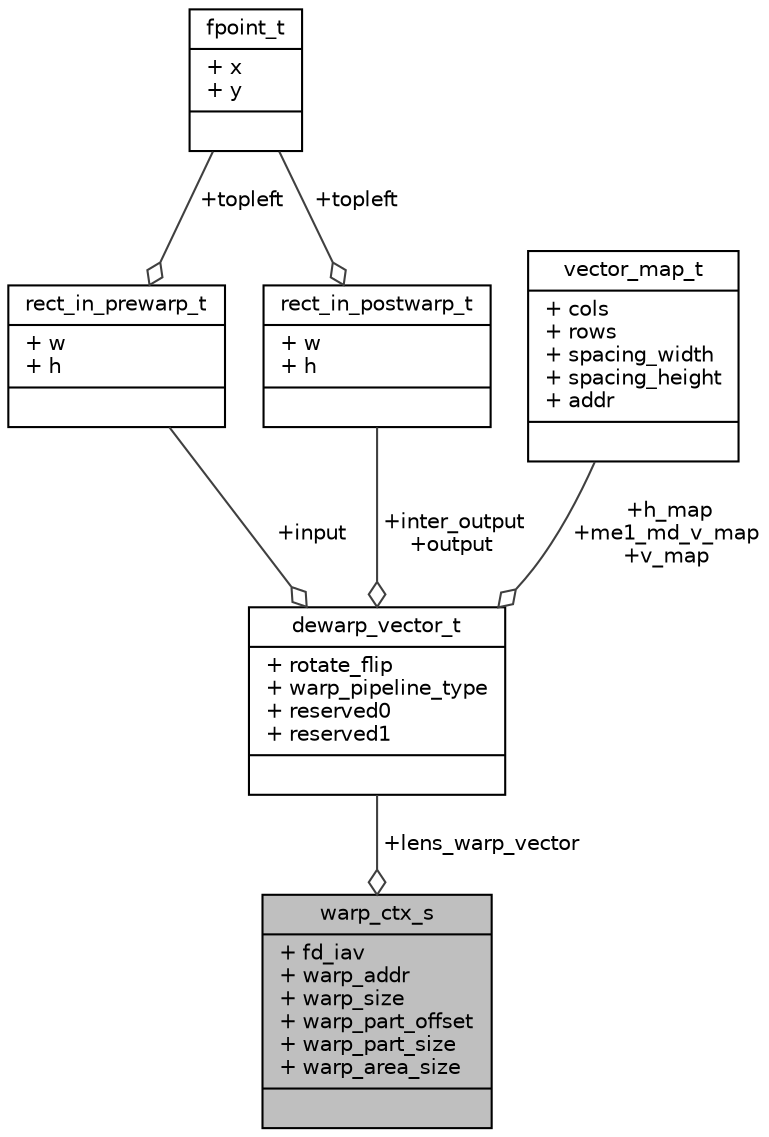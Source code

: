 digraph "warp_ctx_s"
{
 // INTERACTIVE_SVG=YES
 // LATEX_PDF_SIZE
  bgcolor="transparent";
  edge [fontname="Helvetica",fontsize="10",labelfontname="Helvetica",labelfontsize="10"];
  node [fontname="Helvetica",fontsize="10",shape=record];
  Node1 [label="{warp_ctx_s\n|+ fd_iav\l+ warp_addr\l+ warp_size\l+ warp_part_offset\l+ warp_part_size\l+ warp_area_size\l|}",height=0.2,width=0.4,color="black", fillcolor="grey75", style="filled", fontcolor="black",tooltip=" "];
  Node2 -> Node1 [color="grey25",fontsize="10",style="solid",label=" +lens_warp_vector" ,arrowhead="odiamond",fontname="Helvetica"];
  Node2 [label="{dewarp_vector_t\n|+ rotate_flip\l+ warp_pipeline_type\l+ reserved0\l+ reserved1\l|}",height=0.2,width=0.4,color="black",URL="/root/CooperSDK1.6_Provided/cooper_linux_sdk_1.6_20240129/cooper_linux_sdk_1.6/ambarella/out/doc_out/cv3_doc/doc/library/library.tag$df/d49/structdewarp__vector__t",tooltip=" "];
  Node3 -> Node2 [color="grey25",fontsize="10",style="solid",label=" +input" ,arrowhead="odiamond",fontname="Helvetica"];
  Node3 [label="{rect_in_prewarp_t\n|+ w\l+ h\l|}",height=0.2,width=0.4,color="black",URL="/root/CooperSDK1.6_Provided/cooper_linux_sdk_1.6_20240129/cooper_linux_sdk_1.6/ambarella/out/doc_out/cv3_doc/doc/library/library.tag$df/d0a/structrect__in__prewarp__t",tooltip=" "];
  Node4 -> Node3 [color="grey25",fontsize="10",style="solid",label=" +topleft" ,arrowhead="odiamond",fontname="Helvetica"];
  Node4 [label="{fpoint_t\n|+ x\l+ y\l|}",height=0.2,width=0.4,color="black",URL="/root/CooperSDK1.6_Provided/cooper_linux_sdk_1.6_20240129/cooper_linux_sdk_1.6/ambarella/out/doc_out/cv3_doc/doc/library/library.tag$de/dc8/structfpoint__t",tooltip=" "];
  Node5 -> Node2 [color="grey25",fontsize="10",style="solid",label=" +inter_output\n+output" ,arrowhead="odiamond",fontname="Helvetica"];
  Node5 [label="{rect_in_postwarp_t\n|+ w\l+ h\l|}",height=0.2,width=0.4,color="black",URL="/root/CooperSDK1.6_Provided/cooper_linux_sdk_1.6_20240129/cooper_linux_sdk_1.6/ambarella/out/doc_out/cv3_doc/doc/library/library.tag$d1/d2b/structrect__in__postwarp__t",tooltip=" "];
  Node4 -> Node5 [color="grey25",fontsize="10",style="solid",label=" +topleft" ,arrowhead="odiamond",fontname="Helvetica"];
  Node6 -> Node2 [color="grey25",fontsize="10",style="solid",label=" +h_map\n+me1_md_v_map\n+v_map" ,arrowhead="odiamond",fontname="Helvetica"];
  Node6 [label="{vector_map_t\n|+ cols\l+ rows\l+ spacing_width\l+ spacing_height\l+ addr\l|}",height=0.2,width=0.4,color="black",URL="/root/CooperSDK1.6_Provided/cooper_linux_sdk_1.6_20240129/cooper_linux_sdk_1.6/ambarella/out/doc_out/cv3_doc/doc/library/library.tag$d3/dad/structvector__map__t",tooltip=" "];
}
